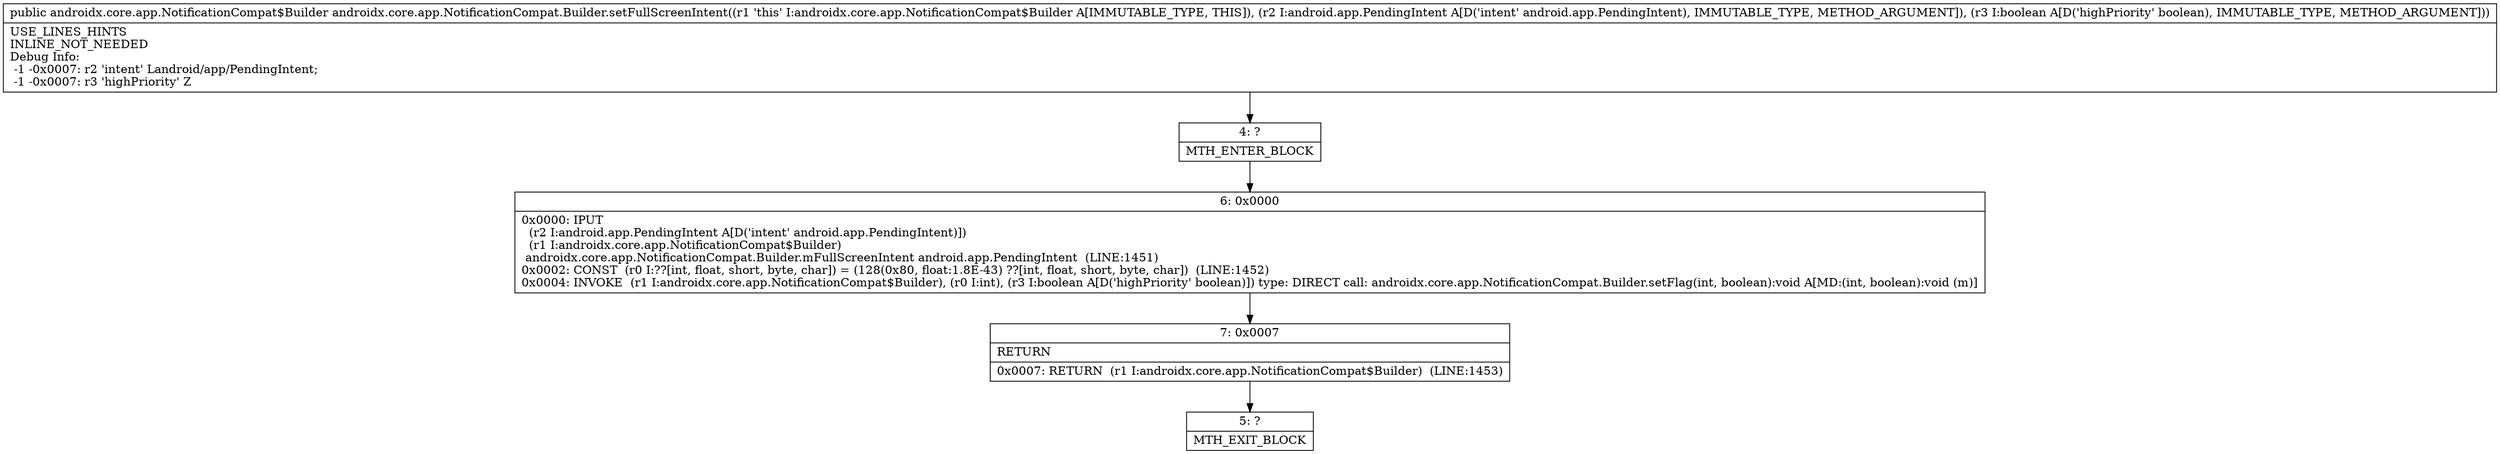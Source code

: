 digraph "CFG forandroidx.core.app.NotificationCompat.Builder.setFullScreenIntent(Landroid\/app\/PendingIntent;Z)Landroidx\/core\/app\/NotificationCompat$Builder;" {
Node_4 [shape=record,label="{4\:\ ?|MTH_ENTER_BLOCK\l}"];
Node_6 [shape=record,label="{6\:\ 0x0000|0x0000: IPUT  \l  (r2 I:android.app.PendingIntent A[D('intent' android.app.PendingIntent)])\l  (r1 I:androidx.core.app.NotificationCompat$Builder)\l androidx.core.app.NotificationCompat.Builder.mFullScreenIntent android.app.PendingIntent  (LINE:1451)\l0x0002: CONST  (r0 I:??[int, float, short, byte, char]) = (128(0x80, float:1.8E\-43) ??[int, float, short, byte, char])  (LINE:1452)\l0x0004: INVOKE  (r1 I:androidx.core.app.NotificationCompat$Builder), (r0 I:int), (r3 I:boolean A[D('highPriority' boolean)]) type: DIRECT call: androidx.core.app.NotificationCompat.Builder.setFlag(int, boolean):void A[MD:(int, boolean):void (m)]\l}"];
Node_7 [shape=record,label="{7\:\ 0x0007|RETURN\l|0x0007: RETURN  (r1 I:androidx.core.app.NotificationCompat$Builder)  (LINE:1453)\l}"];
Node_5 [shape=record,label="{5\:\ ?|MTH_EXIT_BLOCK\l}"];
MethodNode[shape=record,label="{public androidx.core.app.NotificationCompat$Builder androidx.core.app.NotificationCompat.Builder.setFullScreenIntent((r1 'this' I:androidx.core.app.NotificationCompat$Builder A[IMMUTABLE_TYPE, THIS]), (r2 I:android.app.PendingIntent A[D('intent' android.app.PendingIntent), IMMUTABLE_TYPE, METHOD_ARGUMENT]), (r3 I:boolean A[D('highPriority' boolean), IMMUTABLE_TYPE, METHOD_ARGUMENT]))  | USE_LINES_HINTS\lINLINE_NOT_NEEDED\lDebug Info:\l  \-1 \-0x0007: r2 'intent' Landroid\/app\/PendingIntent;\l  \-1 \-0x0007: r3 'highPriority' Z\l}"];
MethodNode -> Node_4;Node_4 -> Node_6;
Node_6 -> Node_7;
Node_7 -> Node_5;
}

